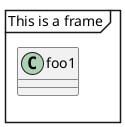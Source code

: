 {
  "sha1": "feawm4164admnvskye4d225yzfn4jw",
  "insertion": {
    "when": "2024-06-01T09:03:06Z",
    "url": "http://forum.plantuml.net/4019/interaction-frame",
    "user": "plantuml@gmail.com"
  }
}
@startuml

mainframe This is a frame

class foo1

@enduml
